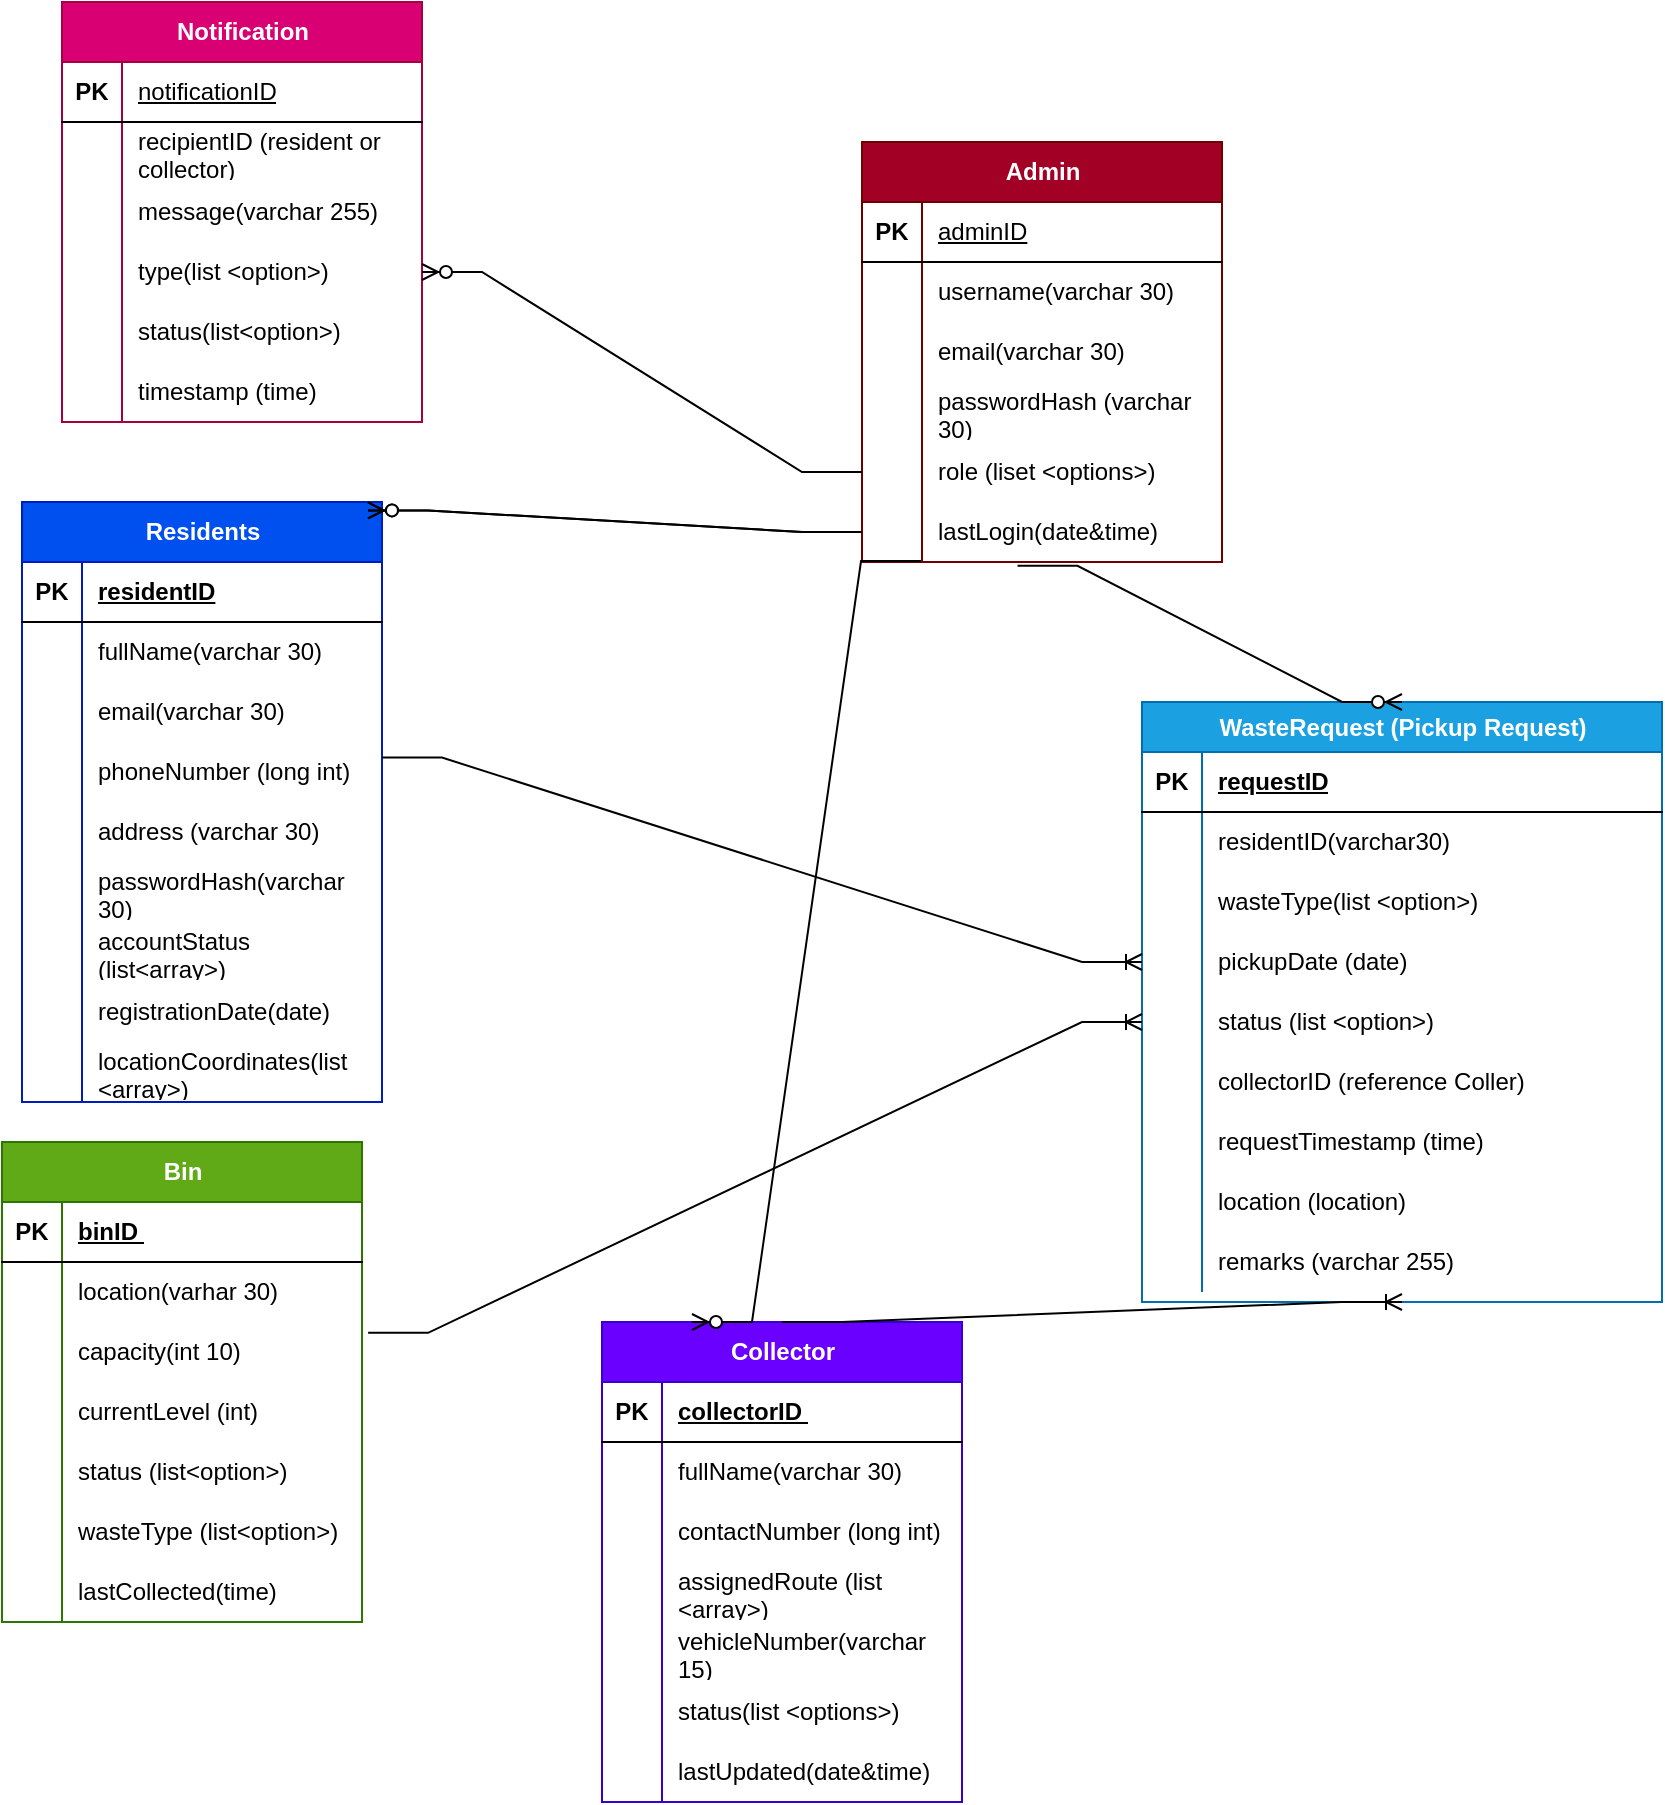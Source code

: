 <mxfile version="28.1.2">
  <diagram name="Page-1" id="fDmCEwW99ArMnGv6vWjI">
    <mxGraphModel dx="855" dy="1611" grid="1" gridSize="10" guides="1" tooltips="1" connect="1" arrows="1" fold="1" page="1" pageScale="1" pageWidth="850" pageHeight="1100" math="0" shadow="0">
      <root>
        <mxCell id="0" />
        <mxCell id="1" parent="0" />
        <mxCell id="wrzM0_dLJ5sP9d0bTXIK-6" value="Residents" style="shape=table;startSize=30;container=1;collapsible=1;childLayout=tableLayout;fixedRows=1;rowLines=0;fontStyle=1;align=center;resizeLast=1;html=1;fillColor=#0050ef;fontColor=#ffffff;strokeColor=#001DBC;" parent="1" vertex="1">
          <mxGeometry x="20" y="-50" width="180" height="300" as="geometry" />
        </mxCell>
        <mxCell id="wrzM0_dLJ5sP9d0bTXIK-7" value="" style="shape=tableRow;horizontal=0;startSize=0;swimlaneHead=0;swimlaneBody=0;fillColor=none;collapsible=0;dropTarget=0;points=[[0,0.5],[1,0.5]];portConstraint=eastwest;top=0;left=0;right=0;bottom=1;" parent="wrzM0_dLJ5sP9d0bTXIK-6" vertex="1">
          <mxGeometry y="30" width="180" height="30" as="geometry" />
        </mxCell>
        <mxCell id="wrzM0_dLJ5sP9d0bTXIK-8" value="PK" style="shape=partialRectangle;connectable=0;fillColor=none;top=0;left=0;bottom=0;right=0;fontStyle=1;overflow=hidden;whiteSpace=wrap;html=1;" parent="wrzM0_dLJ5sP9d0bTXIK-7" vertex="1">
          <mxGeometry width="30" height="30" as="geometry">
            <mxRectangle width="30" height="30" as="alternateBounds" />
          </mxGeometry>
        </mxCell>
        <mxCell id="wrzM0_dLJ5sP9d0bTXIK-9" value="residentID" style="shape=partialRectangle;connectable=0;fillColor=none;top=0;left=0;bottom=0;right=0;align=left;spacingLeft=6;fontStyle=5;overflow=hidden;whiteSpace=wrap;html=1;" parent="wrzM0_dLJ5sP9d0bTXIK-7" vertex="1">
          <mxGeometry x="30" width="150" height="30" as="geometry">
            <mxRectangle width="150" height="30" as="alternateBounds" />
          </mxGeometry>
        </mxCell>
        <mxCell id="wrzM0_dLJ5sP9d0bTXIK-10" value="" style="shape=tableRow;horizontal=0;startSize=0;swimlaneHead=0;swimlaneBody=0;fillColor=none;collapsible=0;dropTarget=0;points=[[0,0.5],[1,0.5]];portConstraint=eastwest;top=0;left=0;right=0;bottom=0;" parent="wrzM0_dLJ5sP9d0bTXIK-6" vertex="1">
          <mxGeometry y="60" width="180" height="30" as="geometry" />
        </mxCell>
        <mxCell id="wrzM0_dLJ5sP9d0bTXIK-11" value="" style="shape=partialRectangle;connectable=0;fillColor=none;top=0;left=0;bottom=0;right=0;editable=1;overflow=hidden;whiteSpace=wrap;html=1;" parent="wrzM0_dLJ5sP9d0bTXIK-10" vertex="1">
          <mxGeometry width="30" height="30" as="geometry">
            <mxRectangle width="30" height="30" as="alternateBounds" />
          </mxGeometry>
        </mxCell>
        <mxCell id="wrzM0_dLJ5sP9d0bTXIK-12" value="fullName(varchar 30)" style="shape=partialRectangle;connectable=0;fillColor=none;top=0;left=0;bottom=0;right=0;align=left;spacingLeft=6;overflow=hidden;whiteSpace=wrap;html=1;" parent="wrzM0_dLJ5sP9d0bTXIK-10" vertex="1">
          <mxGeometry x="30" width="150" height="30" as="geometry">
            <mxRectangle width="150" height="30" as="alternateBounds" />
          </mxGeometry>
        </mxCell>
        <mxCell id="wrzM0_dLJ5sP9d0bTXIK-13" value="" style="shape=tableRow;horizontal=0;startSize=0;swimlaneHead=0;swimlaneBody=0;fillColor=none;collapsible=0;dropTarget=0;points=[[0,0.5],[1,0.5]];portConstraint=eastwest;top=0;left=0;right=0;bottom=0;" parent="wrzM0_dLJ5sP9d0bTXIK-6" vertex="1">
          <mxGeometry y="90" width="180" height="30" as="geometry" />
        </mxCell>
        <mxCell id="wrzM0_dLJ5sP9d0bTXIK-14" value="" style="shape=partialRectangle;connectable=0;fillColor=none;top=0;left=0;bottom=0;right=0;editable=1;overflow=hidden;whiteSpace=wrap;html=1;" parent="wrzM0_dLJ5sP9d0bTXIK-13" vertex="1">
          <mxGeometry width="30" height="30" as="geometry">
            <mxRectangle width="30" height="30" as="alternateBounds" />
          </mxGeometry>
        </mxCell>
        <mxCell id="wrzM0_dLJ5sP9d0bTXIK-15" value="email(varchar 30)" style="shape=partialRectangle;connectable=0;fillColor=none;top=0;left=0;bottom=0;right=0;align=left;spacingLeft=6;overflow=hidden;whiteSpace=wrap;html=1;" parent="wrzM0_dLJ5sP9d0bTXIK-13" vertex="1">
          <mxGeometry x="30" width="150" height="30" as="geometry">
            <mxRectangle width="150" height="30" as="alternateBounds" />
          </mxGeometry>
        </mxCell>
        <mxCell id="wrzM0_dLJ5sP9d0bTXIK-16" value="" style="shape=tableRow;horizontal=0;startSize=0;swimlaneHead=0;swimlaneBody=0;fillColor=none;collapsible=0;dropTarget=0;points=[[0,0.5],[1,0.5]];portConstraint=eastwest;top=0;left=0;right=0;bottom=0;" parent="wrzM0_dLJ5sP9d0bTXIK-6" vertex="1">
          <mxGeometry y="120" width="180" height="30" as="geometry" />
        </mxCell>
        <mxCell id="wrzM0_dLJ5sP9d0bTXIK-17" value="" style="shape=partialRectangle;connectable=0;fillColor=none;top=0;left=0;bottom=0;right=0;editable=1;overflow=hidden;whiteSpace=wrap;html=1;" parent="wrzM0_dLJ5sP9d0bTXIK-16" vertex="1">
          <mxGeometry width="30" height="30" as="geometry">
            <mxRectangle width="30" height="30" as="alternateBounds" />
          </mxGeometry>
        </mxCell>
        <mxCell id="wrzM0_dLJ5sP9d0bTXIK-18" value="phoneNumber (long int)" style="shape=partialRectangle;connectable=0;fillColor=none;top=0;left=0;bottom=0;right=0;align=left;spacingLeft=6;overflow=hidden;whiteSpace=wrap;html=1;" parent="wrzM0_dLJ5sP9d0bTXIK-16" vertex="1">
          <mxGeometry x="30" width="150" height="30" as="geometry">
            <mxRectangle width="150" height="30" as="alternateBounds" />
          </mxGeometry>
        </mxCell>
        <mxCell id="wrzM0_dLJ5sP9d0bTXIK-20" value="" style="shape=tableRow;horizontal=0;startSize=0;swimlaneHead=0;swimlaneBody=0;fillColor=none;collapsible=0;dropTarget=0;points=[[0,0.5],[1,0.5]];portConstraint=eastwest;top=0;left=0;right=0;bottom=0;" parent="wrzM0_dLJ5sP9d0bTXIK-6" vertex="1">
          <mxGeometry y="150" width="180" height="30" as="geometry" />
        </mxCell>
        <mxCell id="wrzM0_dLJ5sP9d0bTXIK-21" value="" style="shape=partialRectangle;connectable=0;fillColor=none;top=0;left=0;bottom=0;right=0;editable=1;overflow=hidden;whiteSpace=wrap;html=1;" parent="wrzM0_dLJ5sP9d0bTXIK-20" vertex="1">
          <mxGeometry width="30" height="30" as="geometry">
            <mxRectangle width="30" height="30" as="alternateBounds" />
          </mxGeometry>
        </mxCell>
        <mxCell id="wrzM0_dLJ5sP9d0bTXIK-22" value="address (varchar 30)" style="shape=partialRectangle;connectable=0;fillColor=none;top=0;left=0;bottom=0;right=0;align=left;spacingLeft=6;overflow=hidden;whiteSpace=wrap;html=1;" parent="wrzM0_dLJ5sP9d0bTXIK-20" vertex="1">
          <mxGeometry x="30" width="150" height="30" as="geometry">
            <mxRectangle width="150" height="30" as="alternateBounds" />
          </mxGeometry>
        </mxCell>
        <mxCell id="wrzM0_dLJ5sP9d0bTXIK-23" value="" style="shape=tableRow;horizontal=0;startSize=0;swimlaneHead=0;swimlaneBody=0;fillColor=none;collapsible=0;dropTarget=0;points=[[0,0.5],[1,0.5]];portConstraint=eastwest;top=0;left=0;right=0;bottom=0;" parent="wrzM0_dLJ5sP9d0bTXIK-6" vertex="1">
          <mxGeometry y="180" width="180" height="30" as="geometry" />
        </mxCell>
        <mxCell id="wrzM0_dLJ5sP9d0bTXIK-24" value="" style="shape=partialRectangle;connectable=0;fillColor=none;top=0;left=0;bottom=0;right=0;editable=1;overflow=hidden;whiteSpace=wrap;html=1;" parent="wrzM0_dLJ5sP9d0bTXIK-23" vertex="1">
          <mxGeometry width="30" height="30" as="geometry">
            <mxRectangle width="30" height="30" as="alternateBounds" />
          </mxGeometry>
        </mxCell>
        <mxCell id="wrzM0_dLJ5sP9d0bTXIK-25" value="passwordHash(varchar 30)" style="shape=partialRectangle;connectable=0;fillColor=none;top=0;left=0;bottom=0;right=0;align=left;spacingLeft=6;overflow=hidden;whiteSpace=wrap;html=1;" parent="wrzM0_dLJ5sP9d0bTXIK-23" vertex="1">
          <mxGeometry x="30" width="150" height="30" as="geometry">
            <mxRectangle width="150" height="30" as="alternateBounds" />
          </mxGeometry>
        </mxCell>
        <mxCell id="wrzM0_dLJ5sP9d0bTXIK-26" value="" style="shape=tableRow;horizontal=0;startSize=0;swimlaneHead=0;swimlaneBody=0;fillColor=none;collapsible=0;dropTarget=0;points=[[0,0.5],[1,0.5]];portConstraint=eastwest;top=0;left=0;right=0;bottom=0;" parent="wrzM0_dLJ5sP9d0bTXIK-6" vertex="1">
          <mxGeometry y="210" width="180" height="30" as="geometry" />
        </mxCell>
        <mxCell id="wrzM0_dLJ5sP9d0bTXIK-27" value="" style="shape=partialRectangle;connectable=0;fillColor=none;top=0;left=0;bottom=0;right=0;editable=1;overflow=hidden;whiteSpace=wrap;html=1;" parent="wrzM0_dLJ5sP9d0bTXIK-26" vertex="1">
          <mxGeometry width="30" height="30" as="geometry">
            <mxRectangle width="30" height="30" as="alternateBounds" />
          </mxGeometry>
        </mxCell>
        <mxCell id="wrzM0_dLJ5sP9d0bTXIK-28" value="accountStatus (list&amp;lt;array&amp;gt;)" style="shape=partialRectangle;connectable=0;fillColor=none;top=0;left=0;bottom=0;right=0;align=left;spacingLeft=6;overflow=hidden;whiteSpace=wrap;html=1;" parent="wrzM0_dLJ5sP9d0bTXIK-26" vertex="1">
          <mxGeometry x="30" width="150" height="30" as="geometry">
            <mxRectangle width="150" height="30" as="alternateBounds" />
          </mxGeometry>
        </mxCell>
        <mxCell id="wrzM0_dLJ5sP9d0bTXIK-29" value="" style="shape=tableRow;horizontal=0;startSize=0;swimlaneHead=0;swimlaneBody=0;fillColor=none;collapsible=0;dropTarget=0;points=[[0,0.5],[1,0.5]];portConstraint=eastwest;top=0;left=0;right=0;bottom=0;" parent="wrzM0_dLJ5sP9d0bTXIK-6" vertex="1">
          <mxGeometry y="240" width="180" height="30" as="geometry" />
        </mxCell>
        <mxCell id="wrzM0_dLJ5sP9d0bTXIK-30" value="" style="shape=partialRectangle;connectable=0;fillColor=none;top=0;left=0;bottom=0;right=0;editable=1;overflow=hidden;whiteSpace=wrap;html=1;" parent="wrzM0_dLJ5sP9d0bTXIK-29" vertex="1">
          <mxGeometry width="30" height="30" as="geometry">
            <mxRectangle width="30" height="30" as="alternateBounds" />
          </mxGeometry>
        </mxCell>
        <mxCell id="wrzM0_dLJ5sP9d0bTXIK-31" value="registrationDate(date)" style="shape=partialRectangle;connectable=0;fillColor=none;top=0;left=0;bottom=0;right=0;align=left;spacingLeft=6;overflow=hidden;whiteSpace=wrap;html=1;" parent="wrzM0_dLJ5sP9d0bTXIK-29" vertex="1">
          <mxGeometry x="30" width="150" height="30" as="geometry">
            <mxRectangle width="150" height="30" as="alternateBounds" />
          </mxGeometry>
        </mxCell>
        <mxCell id="wrzM0_dLJ5sP9d0bTXIK-63" value="" style="shape=tableRow;horizontal=0;startSize=0;swimlaneHead=0;swimlaneBody=0;fillColor=none;collapsible=0;dropTarget=0;points=[[0,0.5],[1,0.5]];portConstraint=eastwest;top=0;left=0;right=0;bottom=0;" parent="wrzM0_dLJ5sP9d0bTXIK-6" vertex="1">
          <mxGeometry y="270" width="180" height="30" as="geometry" />
        </mxCell>
        <mxCell id="wrzM0_dLJ5sP9d0bTXIK-64" value="" style="shape=partialRectangle;connectable=0;fillColor=none;top=0;left=0;bottom=0;right=0;editable=1;overflow=hidden;whiteSpace=wrap;html=1;" parent="wrzM0_dLJ5sP9d0bTXIK-63" vertex="1">
          <mxGeometry width="30" height="30" as="geometry">
            <mxRectangle width="30" height="30" as="alternateBounds" />
          </mxGeometry>
        </mxCell>
        <mxCell id="wrzM0_dLJ5sP9d0bTXIK-65" value="locationCoordinates(list &amp;lt;array&amp;gt;)" style="shape=partialRectangle;connectable=0;fillColor=none;top=0;left=0;bottom=0;right=0;align=left;spacingLeft=6;overflow=hidden;whiteSpace=wrap;html=1;" parent="wrzM0_dLJ5sP9d0bTXIK-63" vertex="1">
          <mxGeometry x="30" width="150" height="30" as="geometry">
            <mxRectangle width="150" height="30" as="alternateBounds" />
          </mxGeometry>
        </mxCell>
        <mxCell id="wrzM0_dLJ5sP9d0bTXIK-66" value="Collector" style="shape=table;startSize=30;container=1;collapsible=1;childLayout=tableLayout;fixedRows=1;rowLines=0;fontStyle=1;align=center;resizeLast=1;html=1;fillColor=#6a00ff;strokeColor=#3700CC;fontColor=#ffffff;" parent="1" vertex="1">
          <mxGeometry x="310" y="360" width="180" height="240" as="geometry" />
        </mxCell>
        <mxCell id="wrzM0_dLJ5sP9d0bTXIK-67" value="" style="shape=tableRow;horizontal=0;startSize=0;swimlaneHead=0;swimlaneBody=0;fillColor=none;collapsible=0;dropTarget=0;points=[[0,0.5],[1,0.5]];portConstraint=eastwest;top=0;left=0;right=0;bottom=1;" parent="wrzM0_dLJ5sP9d0bTXIK-66" vertex="1">
          <mxGeometry y="30" width="180" height="30" as="geometry" />
        </mxCell>
        <mxCell id="wrzM0_dLJ5sP9d0bTXIK-68" value="PK" style="shape=partialRectangle;connectable=0;fillColor=none;top=0;left=0;bottom=0;right=0;fontStyle=1;overflow=hidden;whiteSpace=wrap;html=1;" parent="wrzM0_dLJ5sP9d0bTXIK-67" vertex="1">
          <mxGeometry width="30" height="30" as="geometry">
            <mxRectangle width="30" height="30" as="alternateBounds" />
          </mxGeometry>
        </mxCell>
        <mxCell id="wrzM0_dLJ5sP9d0bTXIK-69" value="collectorID&amp;nbsp;" style="shape=partialRectangle;connectable=0;fillColor=none;top=0;left=0;bottom=0;right=0;align=left;spacingLeft=6;fontStyle=5;overflow=hidden;whiteSpace=wrap;html=1;" parent="wrzM0_dLJ5sP9d0bTXIK-67" vertex="1">
          <mxGeometry x="30" width="150" height="30" as="geometry">
            <mxRectangle width="150" height="30" as="alternateBounds" />
          </mxGeometry>
        </mxCell>
        <mxCell id="wrzM0_dLJ5sP9d0bTXIK-70" value="" style="shape=tableRow;horizontal=0;startSize=0;swimlaneHead=0;swimlaneBody=0;fillColor=none;collapsible=0;dropTarget=0;points=[[0,0.5],[1,0.5]];portConstraint=eastwest;top=0;left=0;right=0;bottom=0;" parent="wrzM0_dLJ5sP9d0bTXIK-66" vertex="1">
          <mxGeometry y="60" width="180" height="30" as="geometry" />
        </mxCell>
        <mxCell id="wrzM0_dLJ5sP9d0bTXIK-71" value="" style="shape=partialRectangle;connectable=0;fillColor=none;top=0;left=0;bottom=0;right=0;editable=1;overflow=hidden;whiteSpace=wrap;html=1;" parent="wrzM0_dLJ5sP9d0bTXIK-70" vertex="1">
          <mxGeometry width="30" height="30" as="geometry">
            <mxRectangle width="30" height="30" as="alternateBounds" />
          </mxGeometry>
        </mxCell>
        <mxCell id="wrzM0_dLJ5sP9d0bTXIK-72" value="fullName(varchar 30)" style="shape=partialRectangle;connectable=0;fillColor=none;top=0;left=0;bottom=0;right=0;align=left;spacingLeft=6;overflow=hidden;whiteSpace=wrap;html=1;" parent="wrzM0_dLJ5sP9d0bTXIK-70" vertex="1">
          <mxGeometry x="30" width="150" height="30" as="geometry">
            <mxRectangle width="150" height="30" as="alternateBounds" />
          </mxGeometry>
        </mxCell>
        <mxCell id="wrzM0_dLJ5sP9d0bTXIK-73" value="" style="shape=tableRow;horizontal=0;startSize=0;swimlaneHead=0;swimlaneBody=0;fillColor=none;collapsible=0;dropTarget=0;points=[[0,0.5],[1,0.5]];portConstraint=eastwest;top=0;left=0;right=0;bottom=0;" parent="wrzM0_dLJ5sP9d0bTXIK-66" vertex="1">
          <mxGeometry y="90" width="180" height="30" as="geometry" />
        </mxCell>
        <mxCell id="wrzM0_dLJ5sP9d0bTXIK-74" value="" style="shape=partialRectangle;connectable=0;fillColor=none;top=0;left=0;bottom=0;right=0;editable=1;overflow=hidden;whiteSpace=wrap;html=1;" parent="wrzM0_dLJ5sP9d0bTXIK-73" vertex="1">
          <mxGeometry width="30" height="30" as="geometry">
            <mxRectangle width="30" height="30" as="alternateBounds" />
          </mxGeometry>
        </mxCell>
        <mxCell id="wrzM0_dLJ5sP9d0bTXIK-75" value="contactNumber (long int)" style="shape=partialRectangle;connectable=0;fillColor=none;top=0;left=0;bottom=0;right=0;align=left;spacingLeft=6;overflow=hidden;whiteSpace=wrap;html=1;" parent="wrzM0_dLJ5sP9d0bTXIK-73" vertex="1">
          <mxGeometry x="30" width="150" height="30" as="geometry">
            <mxRectangle width="150" height="30" as="alternateBounds" />
          </mxGeometry>
        </mxCell>
        <mxCell id="wrzM0_dLJ5sP9d0bTXIK-76" value="" style="shape=tableRow;horizontal=0;startSize=0;swimlaneHead=0;swimlaneBody=0;fillColor=none;collapsible=0;dropTarget=0;points=[[0,0.5],[1,0.5]];portConstraint=eastwest;top=0;left=0;right=0;bottom=0;" parent="wrzM0_dLJ5sP9d0bTXIK-66" vertex="1">
          <mxGeometry y="120" width="180" height="30" as="geometry" />
        </mxCell>
        <mxCell id="wrzM0_dLJ5sP9d0bTXIK-77" value="" style="shape=partialRectangle;connectable=0;fillColor=none;top=0;left=0;bottom=0;right=0;editable=1;overflow=hidden;whiteSpace=wrap;html=1;" parent="wrzM0_dLJ5sP9d0bTXIK-76" vertex="1">
          <mxGeometry width="30" height="30" as="geometry">
            <mxRectangle width="30" height="30" as="alternateBounds" />
          </mxGeometry>
        </mxCell>
        <mxCell id="wrzM0_dLJ5sP9d0bTXIK-78" value="assignedRoute (list &amp;lt;array&amp;gt;)" style="shape=partialRectangle;connectable=0;fillColor=none;top=0;left=0;bottom=0;right=0;align=left;spacingLeft=6;overflow=hidden;whiteSpace=wrap;html=1;" parent="wrzM0_dLJ5sP9d0bTXIK-76" vertex="1">
          <mxGeometry x="30" width="150" height="30" as="geometry">
            <mxRectangle width="150" height="30" as="alternateBounds" />
          </mxGeometry>
        </mxCell>
        <mxCell id="wrzM0_dLJ5sP9d0bTXIK-81" value="" style="shape=tableRow;horizontal=0;startSize=0;swimlaneHead=0;swimlaneBody=0;fillColor=none;collapsible=0;dropTarget=0;points=[[0,0.5],[1,0.5]];portConstraint=eastwest;top=0;left=0;right=0;bottom=0;" parent="wrzM0_dLJ5sP9d0bTXIK-66" vertex="1">
          <mxGeometry y="150" width="180" height="30" as="geometry" />
        </mxCell>
        <mxCell id="wrzM0_dLJ5sP9d0bTXIK-82" value="" style="shape=partialRectangle;connectable=0;fillColor=none;top=0;left=0;bottom=0;right=0;editable=1;overflow=hidden;whiteSpace=wrap;html=1;" parent="wrzM0_dLJ5sP9d0bTXIK-81" vertex="1">
          <mxGeometry width="30" height="30" as="geometry">
            <mxRectangle width="30" height="30" as="alternateBounds" />
          </mxGeometry>
        </mxCell>
        <mxCell id="wrzM0_dLJ5sP9d0bTXIK-83" value="vehicleNumber(varchar 15)" style="shape=partialRectangle;connectable=0;fillColor=none;top=0;left=0;bottom=0;right=0;align=left;spacingLeft=6;overflow=hidden;whiteSpace=wrap;html=1;" parent="wrzM0_dLJ5sP9d0bTXIK-81" vertex="1">
          <mxGeometry x="30" width="150" height="30" as="geometry">
            <mxRectangle width="150" height="30" as="alternateBounds" />
          </mxGeometry>
        </mxCell>
        <mxCell id="wrzM0_dLJ5sP9d0bTXIK-84" value="" style="shape=tableRow;horizontal=0;startSize=0;swimlaneHead=0;swimlaneBody=0;fillColor=none;collapsible=0;dropTarget=0;points=[[0,0.5],[1,0.5]];portConstraint=eastwest;top=0;left=0;right=0;bottom=0;" parent="wrzM0_dLJ5sP9d0bTXIK-66" vertex="1">
          <mxGeometry y="180" width="180" height="30" as="geometry" />
        </mxCell>
        <mxCell id="wrzM0_dLJ5sP9d0bTXIK-85" value="" style="shape=partialRectangle;connectable=0;fillColor=none;top=0;left=0;bottom=0;right=0;editable=1;overflow=hidden;whiteSpace=wrap;html=1;" parent="wrzM0_dLJ5sP9d0bTXIK-84" vertex="1">
          <mxGeometry width="30" height="30" as="geometry">
            <mxRectangle width="30" height="30" as="alternateBounds" />
          </mxGeometry>
        </mxCell>
        <mxCell id="wrzM0_dLJ5sP9d0bTXIK-86" value="status(list &amp;lt;options&amp;gt;)" style="shape=partialRectangle;connectable=0;fillColor=none;top=0;left=0;bottom=0;right=0;align=left;spacingLeft=6;overflow=hidden;whiteSpace=wrap;html=1;" parent="wrzM0_dLJ5sP9d0bTXIK-84" vertex="1">
          <mxGeometry x="30" width="150" height="30" as="geometry">
            <mxRectangle width="150" height="30" as="alternateBounds" />
          </mxGeometry>
        </mxCell>
        <mxCell id="wrzM0_dLJ5sP9d0bTXIK-87" value="" style="shape=tableRow;horizontal=0;startSize=0;swimlaneHead=0;swimlaneBody=0;fillColor=none;collapsible=0;dropTarget=0;points=[[0,0.5],[1,0.5]];portConstraint=eastwest;top=0;left=0;right=0;bottom=0;" parent="wrzM0_dLJ5sP9d0bTXIK-66" vertex="1">
          <mxGeometry y="210" width="180" height="30" as="geometry" />
        </mxCell>
        <mxCell id="wrzM0_dLJ5sP9d0bTXIK-88" value="" style="shape=partialRectangle;connectable=0;fillColor=none;top=0;left=0;bottom=0;right=0;editable=1;overflow=hidden;whiteSpace=wrap;html=1;" parent="wrzM0_dLJ5sP9d0bTXIK-87" vertex="1">
          <mxGeometry width="30" height="30" as="geometry">
            <mxRectangle width="30" height="30" as="alternateBounds" />
          </mxGeometry>
        </mxCell>
        <mxCell id="wrzM0_dLJ5sP9d0bTXIK-89" value="lastUpdated(date&amp;amp;time)" style="shape=partialRectangle;connectable=0;fillColor=none;top=0;left=0;bottom=0;right=0;align=left;spacingLeft=6;overflow=hidden;whiteSpace=wrap;html=1;" parent="wrzM0_dLJ5sP9d0bTXIK-87" vertex="1">
          <mxGeometry x="30" width="150" height="30" as="geometry">
            <mxRectangle width="150" height="30" as="alternateBounds" />
          </mxGeometry>
        </mxCell>
        <mxCell id="wrzM0_dLJ5sP9d0bTXIK-93" value="Admin" style="shape=table;startSize=30;container=1;collapsible=1;childLayout=tableLayout;fixedRows=1;rowLines=0;fontStyle=1;align=center;resizeLast=1;html=1;fillColor=#a20025;fontColor=#ffffff;strokeColor=#6F0000;" parent="1" vertex="1">
          <mxGeometry x="440" y="-230" width="180" height="210" as="geometry" />
        </mxCell>
        <mxCell id="wrzM0_dLJ5sP9d0bTXIK-94" value="" style="shape=tableRow;horizontal=0;startSize=0;swimlaneHead=0;swimlaneBody=0;fillColor=none;collapsible=0;dropTarget=0;points=[[0,0.5],[1,0.5]];portConstraint=eastwest;top=0;left=0;right=0;bottom=1;" parent="wrzM0_dLJ5sP9d0bTXIK-93" vertex="1">
          <mxGeometry y="30" width="180" height="30" as="geometry" />
        </mxCell>
        <mxCell id="wrzM0_dLJ5sP9d0bTXIK-95" value="PK" style="shape=partialRectangle;connectable=0;fillColor=none;top=0;left=0;bottom=0;right=0;fontStyle=1;overflow=hidden;whiteSpace=wrap;html=1;" parent="wrzM0_dLJ5sP9d0bTXIK-94" vertex="1">
          <mxGeometry width="30" height="30" as="geometry">
            <mxRectangle width="30" height="30" as="alternateBounds" />
          </mxGeometry>
        </mxCell>
        <mxCell id="wrzM0_dLJ5sP9d0bTXIK-96" value="&lt;span style=&quot;font-weight: 400;&quot;&gt;adminID&lt;/span&gt;" style="shape=partialRectangle;connectable=0;fillColor=none;top=0;left=0;bottom=0;right=0;align=left;spacingLeft=6;fontStyle=5;overflow=hidden;whiteSpace=wrap;html=1;" parent="wrzM0_dLJ5sP9d0bTXIK-94" vertex="1">
          <mxGeometry x="30" width="150" height="30" as="geometry">
            <mxRectangle width="150" height="30" as="alternateBounds" />
          </mxGeometry>
        </mxCell>
        <mxCell id="wrzM0_dLJ5sP9d0bTXIK-97" value="" style="shape=tableRow;horizontal=0;startSize=0;swimlaneHead=0;swimlaneBody=0;fillColor=none;collapsible=0;dropTarget=0;points=[[0,0.5],[1,0.5]];portConstraint=eastwest;top=0;left=0;right=0;bottom=0;" parent="wrzM0_dLJ5sP9d0bTXIK-93" vertex="1">
          <mxGeometry y="60" width="180" height="30" as="geometry" />
        </mxCell>
        <mxCell id="wrzM0_dLJ5sP9d0bTXIK-98" value="" style="shape=partialRectangle;connectable=0;fillColor=none;top=0;left=0;bottom=0;right=0;editable=1;overflow=hidden;whiteSpace=wrap;html=1;" parent="wrzM0_dLJ5sP9d0bTXIK-97" vertex="1">
          <mxGeometry width="30" height="30" as="geometry">
            <mxRectangle width="30" height="30" as="alternateBounds" />
          </mxGeometry>
        </mxCell>
        <mxCell id="wrzM0_dLJ5sP9d0bTXIK-99" value="username(varchar 30)" style="shape=partialRectangle;connectable=0;fillColor=none;top=0;left=0;bottom=0;right=0;align=left;spacingLeft=6;overflow=hidden;whiteSpace=wrap;html=1;" parent="wrzM0_dLJ5sP9d0bTXIK-97" vertex="1">
          <mxGeometry x="30" width="150" height="30" as="geometry">
            <mxRectangle width="150" height="30" as="alternateBounds" />
          </mxGeometry>
        </mxCell>
        <mxCell id="wrzM0_dLJ5sP9d0bTXIK-100" value="" style="shape=tableRow;horizontal=0;startSize=0;swimlaneHead=0;swimlaneBody=0;fillColor=none;collapsible=0;dropTarget=0;points=[[0,0.5],[1,0.5]];portConstraint=eastwest;top=0;left=0;right=0;bottom=0;" parent="wrzM0_dLJ5sP9d0bTXIK-93" vertex="1">
          <mxGeometry y="90" width="180" height="30" as="geometry" />
        </mxCell>
        <mxCell id="wrzM0_dLJ5sP9d0bTXIK-101" value="" style="shape=partialRectangle;connectable=0;fillColor=none;top=0;left=0;bottom=0;right=0;editable=1;overflow=hidden;whiteSpace=wrap;html=1;" parent="wrzM0_dLJ5sP9d0bTXIK-100" vertex="1">
          <mxGeometry width="30" height="30" as="geometry">
            <mxRectangle width="30" height="30" as="alternateBounds" />
          </mxGeometry>
        </mxCell>
        <mxCell id="wrzM0_dLJ5sP9d0bTXIK-102" value="email(varchar 30)" style="shape=partialRectangle;connectable=0;fillColor=none;top=0;left=0;bottom=0;right=0;align=left;spacingLeft=6;overflow=hidden;whiteSpace=wrap;html=1;" parent="wrzM0_dLJ5sP9d0bTXIK-100" vertex="1">
          <mxGeometry x="30" width="150" height="30" as="geometry">
            <mxRectangle width="150" height="30" as="alternateBounds" />
          </mxGeometry>
        </mxCell>
        <mxCell id="wrzM0_dLJ5sP9d0bTXIK-103" value="" style="shape=tableRow;horizontal=0;startSize=0;swimlaneHead=0;swimlaneBody=0;fillColor=none;collapsible=0;dropTarget=0;points=[[0,0.5],[1,0.5]];portConstraint=eastwest;top=0;left=0;right=0;bottom=0;" parent="wrzM0_dLJ5sP9d0bTXIK-93" vertex="1">
          <mxGeometry y="120" width="180" height="30" as="geometry" />
        </mxCell>
        <mxCell id="wrzM0_dLJ5sP9d0bTXIK-104" value="" style="shape=partialRectangle;connectable=0;fillColor=none;top=0;left=0;bottom=0;right=0;editable=1;overflow=hidden;whiteSpace=wrap;html=1;" parent="wrzM0_dLJ5sP9d0bTXIK-103" vertex="1">
          <mxGeometry width="30" height="30" as="geometry">
            <mxRectangle width="30" height="30" as="alternateBounds" />
          </mxGeometry>
        </mxCell>
        <mxCell id="wrzM0_dLJ5sP9d0bTXIK-105" value="passwordHash (varchar 30)" style="shape=partialRectangle;connectable=0;fillColor=none;top=0;left=0;bottom=0;right=0;align=left;spacingLeft=6;overflow=hidden;whiteSpace=wrap;html=1;" parent="wrzM0_dLJ5sP9d0bTXIK-103" vertex="1">
          <mxGeometry x="30" width="150" height="30" as="geometry">
            <mxRectangle width="150" height="30" as="alternateBounds" />
          </mxGeometry>
        </mxCell>
        <mxCell id="wrzM0_dLJ5sP9d0bTXIK-107" value="" style="shape=tableRow;horizontal=0;startSize=0;swimlaneHead=0;swimlaneBody=0;fillColor=none;collapsible=0;dropTarget=0;points=[[0,0.5],[1,0.5]];portConstraint=eastwest;top=0;left=0;right=0;bottom=0;" parent="wrzM0_dLJ5sP9d0bTXIK-93" vertex="1">
          <mxGeometry y="150" width="180" height="30" as="geometry" />
        </mxCell>
        <mxCell id="wrzM0_dLJ5sP9d0bTXIK-108" value="" style="shape=partialRectangle;connectable=0;fillColor=none;top=0;left=0;bottom=0;right=0;editable=1;overflow=hidden;whiteSpace=wrap;html=1;" parent="wrzM0_dLJ5sP9d0bTXIK-107" vertex="1">
          <mxGeometry width="30" height="30" as="geometry">
            <mxRectangle width="30" height="30" as="alternateBounds" />
          </mxGeometry>
        </mxCell>
        <mxCell id="wrzM0_dLJ5sP9d0bTXIK-109" value="role (liset &amp;lt;options&amp;gt;)" style="shape=partialRectangle;connectable=0;fillColor=none;top=0;left=0;bottom=0;right=0;align=left;spacingLeft=6;overflow=hidden;whiteSpace=wrap;html=1;" parent="wrzM0_dLJ5sP9d0bTXIK-107" vertex="1">
          <mxGeometry x="30" width="150" height="30" as="geometry">
            <mxRectangle width="150" height="30" as="alternateBounds" />
          </mxGeometry>
        </mxCell>
        <mxCell id="wrzM0_dLJ5sP9d0bTXIK-110" value="" style="shape=tableRow;horizontal=0;startSize=0;swimlaneHead=0;swimlaneBody=0;fillColor=none;collapsible=0;dropTarget=0;points=[[0,0.5],[1,0.5]];portConstraint=eastwest;top=0;left=0;right=0;bottom=0;" parent="wrzM0_dLJ5sP9d0bTXIK-93" vertex="1">
          <mxGeometry y="180" width="180" height="30" as="geometry" />
        </mxCell>
        <mxCell id="wrzM0_dLJ5sP9d0bTXIK-111" value="" style="shape=partialRectangle;connectable=0;fillColor=none;top=0;left=0;bottom=0;right=0;editable=1;overflow=hidden;whiteSpace=wrap;html=1;" parent="wrzM0_dLJ5sP9d0bTXIK-110" vertex="1">
          <mxGeometry width="30" height="30" as="geometry">
            <mxRectangle width="30" height="30" as="alternateBounds" />
          </mxGeometry>
        </mxCell>
        <mxCell id="wrzM0_dLJ5sP9d0bTXIK-112" value="lastLogin(date&amp;amp;time)&amp;nbsp;" style="shape=partialRectangle;connectable=0;fillColor=none;top=0;left=0;bottom=0;right=0;align=left;spacingLeft=6;overflow=hidden;whiteSpace=wrap;html=1;" parent="wrzM0_dLJ5sP9d0bTXIK-110" vertex="1">
          <mxGeometry x="30" width="150" height="30" as="geometry">
            <mxRectangle width="150" height="30" as="alternateBounds" />
          </mxGeometry>
        </mxCell>
        <mxCell id="wrzM0_dLJ5sP9d0bTXIK-121" value="WasteRequest (Pickup Request)" style="shape=table;startSize=25;container=1;collapsible=1;childLayout=tableLayout;fixedRows=1;rowLines=0;fontStyle=1;align=center;resizeLast=1;html=1;fillColor=#1ba1e2;fontColor=#ffffff;strokeColor=#006EAF;" parent="1" vertex="1">
          <mxGeometry x="580" y="50" width="260" height="300" as="geometry" />
        </mxCell>
        <mxCell id="wrzM0_dLJ5sP9d0bTXIK-122" value="" style="shape=tableRow;horizontal=0;startSize=0;swimlaneHead=0;swimlaneBody=0;fillColor=none;collapsible=0;dropTarget=0;points=[[0,0.5],[1,0.5]];portConstraint=eastwest;top=0;left=0;right=0;bottom=1;" parent="wrzM0_dLJ5sP9d0bTXIK-121" vertex="1">
          <mxGeometry y="25" width="260" height="30" as="geometry" />
        </mxCell>
        <mxCell id="wrzM0_dLJ5sP9d0bTXIK-123" value="PK" style="shape=partialRectangle;connectable=0;fillColor=none;top=0;left=0;bottom=0;right=0;fontStyle=1;overflow=hidden;whiteSpace=wrap;html=1;" parent="wrzM0_dLJ5sP9d0bTXIK-122" vertex="1">
          <mxGeometry width="30" height="30" as="geometry">
            <mxRectangle width="30" height="30" as="alternateBounds" />
          </mxGeometry>
        </mxCell>
        <mxCell id="wrzM0_dLJ5sP9d0bTXIK-124" value="requestID" style="shape=partialRectangle;connectable=0;fillColor=none;top=0;left=0;bottom=0;right=0;align=left;spacingLeft=6;fontStyle=5;overflow=hidden;whiteSpace=wrap;html=1;" parent="wrzM0_dLJ5sP9d0bTXIK-122" vertex="1">
          <mxGeometry x="30" width="230" height="30" as="geometry">
            <mxRectangle width="230" height="30" as="alternateBounds" />
          </mxGeometry>
        </mxCell>
        <mxCell id="wrzM0_dLJ5sP9d0bTXIK-125" value="" style="shape=tableRow;horizontal=0;startSize=0;swimlaneHead=0;swimlaneBody=0;fillColor=none;collapsible=0;dropTarget=0;points=[[0,0.5],[1,0.5]];portConstraint=eastwest;top=0;left=0;right=0;bottom=0;" parent="wrzM0_dLJ5sP9d0bTXIK-121" vertex="1">
          <mxGeometry y="55" width="260" height="30" as="geometry" />
        </mxCell>
        <mxCell id="wrzM0_dLJ5sP9d0bTXIK-126" value="" style="shape=partialRectangle;connectable=0;fillColor=none;top=0;left=0;bottom=0;right=0;editable=1;overflow=hidden;whiteSpace=wrap;html=1;" parent="wrzM0_dLJ5sP9d0bTXIK-125" vertex="1">
          <mxGeometry width="30" height="30" as="geometry">
            <mxRectangle width="30" height="30" as="alternateBounds" />
          </mxGeometry>
        </mxCell>
        <mxCell id="wrzM0_dLJ5sP9d0bTXIK-127" value="residentID(varchar30)" style="shape=partialRectangle;connectable=0;fillColor=none;top=0;left=0;bottom=0;right=0;align=left;spacingLeft=6;overflow=hidden;whiteSpace=wrap;html=1;" parent="wrzM0_dLJ5sP9d0bTXIK-125" vertex="1">
          <mxGeometry x="30" width="230" height="30" as="geometry">
            <mxRectangle width="230" height="30" as="alternateBounds" />
          </mxGeometry>
        </mxCell>
        <mxCell id="wrzM0_dLJ5sP9d0bTXIK-128" value="" style="shape=tableRow;horizontal=0;startSize=0;swimlaneHead=0;swimlaneBody=0;fillColor=none;collapsible=0;dropTarget=0;points=[[0,0.5],[1,0.5]];portConstraint=eastwest;top=0;left=0;right=0;bottom=0;" parent="wrzM0_dLJ5sP9d0bTXIK-121" vertex="1">
          <mxGeometry y="85" width="260" height="30" as="geometry" />
        </mxCell>
        <mxCell id="wrzM0_dLJ5sP9d0bTXIK-129" value="" style="shape=partialRectangle;connectable=0;fillColor=none;top=0;left=0;bottom=0;right=0;editable=1;overflow=hidden;whiteSpace=wrap;html=1;" parent="wrzM0_dLJ5sP9d0bTXIK-128" vertex="1">
          <mxGeometry width="30" height="30" as="geometry">
            <mxRectangle width="30" height="30" as="alternateBounds" />
          </mxGeometry>
        </mxCell>
        <mxCell id="wrzM0_dLJ5sP9d0bTXIK-130" value="wasteType(list &amp;lt;option&amp;gt;)" style="shape=partialRectangle;connectable=0;fillColor=none;top=0;left=0;bottom=0;right=0;align=left;spacingLeft=6;overflow=hidden;whiteSpace=wrap;html=1;" parent="wrzM0_dLJ5sP9d0bTXIK-128" vertex="1">
          <mxGeometry x="30" width="230" height="30" as="geometry">
            <mxRectangle width="230" height="30" as="alternateBounds" />
          </mxGeometry>
        </mxCell>
        <mxCell id="wrzM0_dLJ5sP9d0bTXIK-131" value="" style="shape=tableRow;horizontal=0;startSize=0;swimlaneHead=0;swimlaneBody=0;fillColor=none;collapsible=0;dropTarget=0;points=[[0,0.5],[1,0.5]];portConstraint=eastwest;top=0;left=0;right=0;bottom=0;" parent="wrzM0_dLJ5sP9d0bTXIK-121" vertex="1">
          <mxGeometry y="115" width="260" height="30" as="geometry" />
        </mxCell>
        <mxCell id="wrzM0_dLJ5sP9d0bTXIK-132" value="" style="shape=partialRectangle;connectable=0;fillColor=none;top=0;left=0;bottom=0;right=0;editable=1;overflow=hidden;whiteSpace=wrap;html=1;" parent="wrzM0_dLJ5sP9d0bTXIK-131" vertex="1">
          <mxGeometry width="30" height="30" as="geometry">
            <mxRectangle width="30" height="30" as="alternateBounds" />
          </mxGeometry>
        </mxCell>
        <mxCell id="wrzM0_dLJ5sP9d0bTXIK-133" value="pickupDate (date)" style="shape=partialRectangle;connectable=0;fillColor=none;top=0;left=0;bottom=0;right=0;align=left;spacingLeft=6;overflow=hidden;whiteSpace=wrap;html=1;" parent="wrzM0_dLJ5sP9d0bTXIK-131" vertex="1">
          <mxGeometry x="30" width="230" height="30" as="geometry">
            <mxRectangle width="230" height="30" as="alternateBounds" />
          </mxGeometry>
        </mxCell>
        <mxCell id="wrzM0_dLJ5sP9d0bTXIK-136" value="" style="shape=tableRow;horizontal=0;startSize=0;swimlaneHead=0;swimlaneBody=0;fillColor=none;collapsible=0;dropTarget=0;points=[[0,0.5],[1,0.5]];portConstraint=eastwest;top=0;left=0;right=0;bottom=0;" parent="wrzM0_dLJ5sP9d0bTXIK-121" vertex="1">
          <mxGeometry y="145" width="260" height="30" as="geometry" />
        </mxCell>
        <mxCell id="wrzM0_dLJ5sP9d0bTXIK-137" value="" style="shape=partialRectangle;connectable=0;fillColor=none;top=0;left=0;bottom=0;right=0;editable=1;overflow=hidden;whiteSpace=wrap;html=1;" parent="wrzM0_dLJ5sP9d0bTXIK-136" vertex="1">
          <mxGeometry width="30" height="30" as="geometry">
            <mxRectangle width="30" height="30" as="alternateBounds" />
          </mxGeometry>
        </mxCell>
        <mxCell id="wrzM0_dLJ5sP9d0bTXIK-138" value="status (list &amp;lt;option&amp;gt;)" style="shape=partialRectangle;connectable=0;fillColor=none;top=0;left=0;bottom=0;right=0;align=left;spacingLeft=6;overflow=hidden;whiteSpace=wrap;html=1;" parent="wrzM0_dLJ5sP9d0bTXIK-136" vertex="1">
          <mxGeometry x="30" width="230" height="30" as="geometry">
            <mxRectangle width="230" height="30" as="alternateBounds" />
          </mxGeometry>
        </mxCell>
        <mxCell id="wrzM0_dLJ5sP9d0bTXIK-139" value="" style="shape=tableRow;horizontal=0;startSize=0;swimlaneHead=0;swimlaneBody=0;fillColor=none;collapsible=0;dropTarget=0;points=[[0,0.5],[1,0.5]];portConstraint=eastwest;top=0;left=0;right=0;bottom=0;" parent="wrzM0_dLJ5sP9d0bTXIK-121" vertex="1">
          <mxGeometry y="175" width="260" height="30" as="geometry" />
        </mxCell>
        <mxCell id="wrzM0_dLJ5sP9d0bTXIK-140" value="" style="shape=partialRectangle;connectable=0;fillColor=none;top=0;left=0;bottom=0;right=0;editable=1;overflow=hidden;whiteSpace=wrap;html=1;" parent="wrzM0_dLJ5sP9d0bTXIK-139" vertex="1">
          <mxGeometry width="30" height="30" as="geometry">
            <mxRectangle width="30" height="30" as="alternateBounds" />
          </mxGeometry>
        </mxCell>
        <mxCell id="wrzM0_dLJ5sP9d0bTXIK-141" value="collectorID (reference Coller)" style="shape=partialRectangle;connectable=0;fillColor=none;top=0;left=0;bottom=0;right=0;align=left;spacingLeft=6;overflow=hidden;whiteSpace=wrap;html=1;" parent="wrzM0_dLJ5sP9d0bTXIK-139" vertex="1">
          <mxGeometry x="30" width="230" height="30" as="geometry">
            <mxRectangle width="230" height="30" as="alternateBounds" />
          </mxGeometry>
        </mxCell>
        <mxCell id="wrzM0_dLJ5sP9d0bTXIK-142" value="" style="shape=tableRow;horizontal=0;startSize=0;swimlaneHead=0;swimlaneBody=0;fillColor=none;collapsible=0;dropTarget=0;points=[[0,0.5],[1,0.5]];portConstraint=eastwest;top=0;left=0;right=0;bottom=0;" parent="wrzM0_dLJ5sP9d0bTXIK-121" vertex="1">
          <mxGeometry y="205" width="260" height="30" as="geometry" />
        </mxCell>
        <mxCell id="wrzM0_dLJ5sP9d0bTXIK-143" value="" style="shape=partialRectangle;connectable=0;fillColor=none;top=0;left=0;bottom=0;right=0;editable=1;overflow=hidden;whiteSpace=wrap;html=1;" parent="wrzM0_dLJ5sP9d0bTXIK-142" vertex="1">
          <mxGeometry width="30" height="30" as="geometry">
            <mxRectangle width="30" height="30" as="alternateBounds" />
          </mxGeometry>
        </mxCell>
        <mxCell id="wrzM0_dLJ5sP9d0bTXIK-144" value="requestTimestamp (time)" style="shape=partialRectangle;connectable=0;fillColor=none;top=0;left=0;bottom=0;right=0;align=left;spacingLeft=6;overflow=hidden;whiteSpace=wrap;html=1;" parent="wrzM0_dLJ5sP9d0bTXIK-142" vertex="1">
          <mxGeometry x="30" width="230" height="30" as="geometry">
            <mxRectangle width="230" height="30" as="alternateBounds" />
          </mxGeometry>
        </mxCell>
        <mxCell id="wrzM0_dLJ5sP9d0bTXIK-145" value="" style="shape=tableRow;horizontal=0;startSize=0;swimlaneHead=0;swimlaneBody=0;fillColor=none;collapsible=0;dropTarget=0;points=[[0,0.5],[1,0.5]];portConstraint=eastwest;top=0;left=0;right=0;bottom=0;" parent="wrzM0_dLJ5sP9d0bTXIK-121" vertex="1">
          <mxGeometry y="235" width="260" height="30" as="geometry" />
        </mxCell>
        <mxCell id="wrzM0_dLJ5sP9d0bTXIK-146" value="" style="shape=partialRectangle;connectable=0;fillColor=none;top=0;left=0;bottom=0;right=0;editable=1;overflow=hidden;whiteSpace=wrap;html=1;" parent="wrzM0_dLJ5sP9d0bTXIK-145" vertex="1">
          <mxGeometry width="30" height="30" as="geometry">
            <mxRectangle width="30" height="30" as="alternateBounds" />
          </mxGeometry>
        </mxCell>
        <mxCell id="wrzM0_dLJ5sP9d0bTXIK-147" value="location (location)" style="shape=partialRectangle;connectable=0;fillColor=none;top=0;left=0;bottom=0;right=0;align=left;spacingLeft=6;overflow=hidden;whiteSpace=wrap;html=1;" parent="wrzM0_dLJ5sP9d0bTXIK-145" vertex="1">
          <mxGeometry x="30" width="230" height="30" as="geometry">
            <mxRectangle width="230" height="30" as="alternateBounds" />
          </mxGeometry>
        </mxCell>
        <mxCell id="wrzM0_dLJ5sP9d0bTXIK-148" value="" style="shape=tableRow;horizontal=0;startSize=0;swimlaneHead=0;swimlaneBody=0;fillColor=none;collapsible=0;dropTarget=0;points=[[0,0.5],[1,0.5]];portConstraint=eastwest;top=0;left=0;right=0;bottom=0;" parent="wrzM0_dLJ5sP9d0bTXIK-121" vertex="1">
          <mxGeometry y="265" width="260" height="30" as="geometry" />
        </mxCell>
        <mxCell id="wrzM0_dLJ5sP9d0bTXIK-149" value="" style="shape=partialRectangle;connectable=0;fillColor=none;top=0;left=0;bottom=0;right=0;editable=1;overflow=hidden;whiteSpace=wrap;html=1;" parent="wrzM0_dLJ5sP9d0bTXIK-148" vertex="1">
          <mxGeometry width="30" height="30" as="geometry">
            <mxRectangle width="30" height="30" as="alternateBounds" />
          </mxGeometry>
        </mxCell>
        <mxCell id="wrzM0_dLJ5sP9d0bTXIK-150" value="remarks (varchar 255)" style="shape=partialRectangle;connectable=0;fillColor=none;top=0;left=0;bottom=0;right=0;align=left;spacingLeft=6;overflow=hidden;whiteSpace=wrap;html=1;" parent="wrzM0_dLJ5sP9d0bTXIK-148" vertex="1">
          <mxGeometry x="30" width="230" height="30" as="geometry">
            <mxRectangle width="230" height="30" as="alternateBounds" />
          </mxGeometry>
        </mxCell>
        <mxCell id="wrzM0_dLJ5sP9d0bTXIK-155" value="Bin" style="shape=table;startSize=30;container=1;collapsible=1;childLayout=tableLayout;fixedRows=1;rowLines=0;fontStyle=1;align=center;resizeLast=1;html=1;fillColor=#60a917;fontColor=#ffffff;strokeColor=#2D7600;" parent="1" vertex="1">
          <mxGeometry x="10" y="270" width="180" height="240" as="geometry" />
        </mxCell>
        <mxCell id="wrzM0_dLJ5sP9d0bTXIK-156" value="" style="shape=tableRow;horizontal=0;startSize=0;swimlaneHead=0;swimlaneBody=0;fillColor=none;collapsible=0;dropTarget=0;points=[[0,0.5],[1,0.5]];portConstraint=eastwest;top=0;left=0;right=0;bottom=1;" parent="wrzM0_dLJ5sP9d0bTXIK-155" vertex="1">
          <mxGeometry y="30" width="180" height="30" as="geometry" />
        </mxCell>
        <mxCell id="wrzM0_dLJ5sP9d0bTXIK-157" value="PK" style="shape=partialRectangle;connectable=0;fillColor=none;top=0;left=0;bottom=0;right=0;fontStyle=1;overflow=hidden;whiteSpace=wrap;html=1;" parent="wrzM0_dLJ5sP9d0bTXIK-156" vertex="1">
          <mxGeometry width="30" height="30" as="geometry">
            <mxRectangle width="30" height="30" as="alternateBounds" />
          </mxGeometry>
        </mxCell>
        <mxCell id="wrzM0_dLJ5sP9d0bTXIK-158" value="binID&amp;nbsp;" style="shape=partialRectangle;connectable=0;fillColor=none;top=0;left=0;bottom=0;right=0;align=left;spacingLeft=6;fontStyle=5;overflow=hidden;whiteSpace=wrap;html=1;" parent="wrzM0_dLJ5sP9d0bTXIK-156" vertex="1">
          <mxGeometry x="30" width="150" height="30" as="geometry">
            <mxRectangle width="150" height="30" as="alternateBounds" />
          </mxGeometry>
        </mxCell>
        <mxCell id="wrzM0_dLJ5sP9d0bTXIK-159" value="" style="shape=tableRow;horizontal=0;startSize=0;swimlaneHead=0;swimlaneBody=0;fillColor=none;collapsible=0;dropTarget=0;points=[[0,0.5],[1,0.5]];portConstraint=eastwest;top=0;left=0;right=0;bottom=0;" parent="wrzM0_dLJ5sP9d0bTXIK-155" vertex="1">
          <mxGeometry y="60" width="180" height="30" as="geometry" />
        </mxCell>
        <mxCell id="wrzM0_dLJ5sP9d0bTXIK-160" value="" style="shape=partialRectangle;connectable=0;fillColor=none;top=0;left=0;bottom=0;right=0;editable=1;overflow=hidden;whiteSpace=wrap;html=1;" parent="wrzM0_dLJ5sP9d0bTXIK-159" vertex="1">
          <mxGeometry width="30" height="30" as="geometry">
            <mxRectangle width="30" height="30" as="alternateBounds" />
          </mxGeometry>
        </mxCell>
        <mxCell id="wrzM0_dLJ5sP9d0bTXIK-161" value="location(varhar 30)" style="shape=partialRectangle;connectable=0;fillColor=none;top=0;left=0;bottom=0;right=0;align=left;spacingLeft=6;overflow=hidden;whiteSpace=wrap;html=1;" parent="wrzM0_dLJ5sP9d0bTXIK-159" vertex="1">
          <mxGeometry x="30" width="150" height="30" as="geometry">
            <mxRectangle width="150" height="30" as="alternateBounds" />
          </mxGeometry>
        </mxCell>
        <mxCell id="wrzM0_dLJ5sP9d0bTXIK-162" value="" style="shape=tableRow;horizontal=0;startSize=0;swimlaneHead=0;swimlaneBody=0;fillColor=none;collapsible=0;dropTarget=0;points=[[0,0.5],[1,0.5]];portConstraint=eastwest;top=0;left=0;right=0;bottom=0;" parent="wrzM0_dLJ5sP9d0bTXIK-155" vertex="1">
          <mxGeometry y="90" width="180" height="30" as="geometry" />
        </mxCell>
        <mxCell id="wrzM0_dLJ5sP9d0bTXIK-163" value="" style="shape=partialRectangle;connectable=0;fillColor=none;top=0;left=0;bottom=0;right=0;editable=1;overflow=hidden;whiteSpace=wrap;html=1;" parent="wrzM0_dLJ5sP9d0bTXIK-162" vertex="1">
          <mxGeometry width="30" height="30" as="geometry">
            <mxRectangle width="30" height="30" as="alternateBounds" />
          </mxGeometry>
        </mxCell>
        <mxCell id="wrzM0_dLJ5sP9d0bTXIK-164" value="capacity(int 10)" style="shape=partialRectangle;connectable=0;fillColor=none;top=0;left=0;bottom=0;right=0;align=left;spacingLeft=6;overflow=hidden;whiteSpace=wrap;html=1;" parent="wrzM0_dLJ5sP9d0bTXIK-162" vertex="1">
          <mxGeometry x="30" width="150" height="30" as="geometry">
            <mxRectangle width="150" height="30" as="alternateBounds" />
          </mxGeometry>
        </mxCell>
        <mxCell id="wrzM0_dLJ5sP9d0bTXIK-165" value="" style="shape=tableRow;horizontal=0;startSize=0;swimlaneHead=0;swimlaneBody=0;fillColor=none;collapsible=0;dropTarget=0;points=[[0,0.5],[1,0.5]];portConstraint=eastwest;top=0;left=0;right=0;bottom=0;" parent="wrzM0_dLJ5sP9d0bTXIK-155" vertex="1">
          <mxGeometry y="120" width="180" height="30" as="geometry" />
        </mxCell>
        <mxCell id="wrzM0_dLJ5sP9d0bTXIK-166" value="" style="shape=partialRectangle;connectable=0;fillColor=none;top=0;left=0;bottom=0;right=0;editable=1;overflow=hidden;whiteSpace=wrap;html=1;" parent="wrzM0_dLJ5sP9d0bTXIK-165" vertex="1">
          <mxGeometry width="30" height="30" as="geometry">
            <mxRectangle width="30" height="30" as="alternateBounds" />
          </mxGeometry>
        </mxCell>
        <mxCell id="wrzM0_dLJ5sP9d0bTXIK-167" value="currentLevel (int)" style="shape=partialRectangle;connectable=0;fillColor=none;top=0;left=0;bottom=0;right=0;align=left;spacingLeft=6;overflow=hidden;whiteSpace=wrap;html=1;" parent="wrzM0_dLJ5sP9d0bTXIK-165" vertex="1">
          <mxGeometry x="30" width="150" height="30" as="geometry">
            <mxRectangle width="150" height="30" as="alternateBounds" />
          </mxGeometry>
        </mxCell>
        <mxCell id="wrzM0_dLJ5sP9d0bTXIK-168" value="" style="shape=tableRow;horizontal=0;startSize=0;swimlaneHead=0;swimlaneBody=0;fillColor=none;collapsible=0;dropTarget=0;points=[[0,0.5],[1,0.5]];portConstraint=eastwest;top=0;left=0;right=0;bottom=0;" parent="wrzM0_dLJ5sP9d0bTXIK-155" vertex="1">
          <mxGeometry y="150" width="180" height="30" as="geometry" />
        </mxCell>
        <mxCell id="wrzM0_dLJ5sP9d0bTXIK-169" value="" style="shape=partialRectangle;connectable=0;fillColor=none;top=0;left=0;bottom=0;right=0;editable=1;overflow=hidden;whiteSpace=wrap;html=1;" parent="wrzM0_dLJ5sP9d0bTXIK-168" vertex="1">
          <mxGeometry width="30" height="30" as="geometry">
            <mxRectangle width="30" height="30" as="alternateBounds" />
          </mxGeometry>
        </mxCell>
        <mxCell id="wrzM0_dLJ5sP9d0bTXIK-170" value="status (list&amp;lt;option&amp;gt;)" style="shape=partialRectangle;connectable=0;fillColor=none;top=0;left=0;bottom=0;right=0;align=left;spacingLeft=6;overflow=hidden;whiteSpace=wrap;html=1;" parent="wrzM0_dLJ5sP9d0bTXIK-168" vertex="1">
          <mxGeometry x="30" width="150" height="30" as="geometry">
            <mxRectangle width="150" height="30" as="alternateBounds" />
          </mxGeometry>
        </mxCell>
        <mxCell id="wrzM0_dLJ5sP9d0bTXIK-171" value="" style="shape=tableRow;horizontal=0;startSize=0;swimlaneHead=0;swimlaneBody=0;fillColor=none;collapsible=0;dropTarget=0;points=[[0,0.5],[1,0.5]];portConstraint=eastwest;top=0;left=0;right=0;bottom=0;" parent="wrzM0_dLJ5sP9d0bTXIK-155" vertex="1">
          <mxGeometry y="180" width="180" height="30" as="geometry" />
        </mxCell>
        <mxCell id="wrzM0_dLJ5sP9d0bTXIK-172" value="" style="shape=partialRectangle;connectable=0;fillColor=none;top=0;left=0;bottom=0;right=0;editable=1;overflow=hidden;whiteSpace=wrap;html=1;" parent="wrzM0_dLJ5sP9d0bTXIK-171" vertex="1">
          <mxGeometry width="30" height="30" as="geometry">
            <mxRectangle width="30" height="30" as="alternateBounds" />
          </mxGeometry>
        </mxCell>
        <mxCell id="wrzM0_dLJ5sP9d0bTXIK-173" value="wasteType (list&amp;lt;option&amp;gt;)" style="shape=partialRectangle;connectable=0;fillColor=none;top=0;left=0;bottom=0;right=0;align=left;spacingLeft=6;overflow=hidden;whiteSpace=wrap;html=1;" parent="wrzM0_dLJ5sP9d0bTXIK-171" vertex="1">
          <mxGeometry x="30" width="150" height="30" as="geometry">
            <mxRectangle width="150" height="30" as="alternateBounds" />
          </mxGeometry>
        </mxCell>
        <mxCell id="wrzM0_dLJ5sP9d0bTXIK-174" value="" style="shape=tableRow;horizontal=0;startSize=0;swimlaneHead=0;swimlaneBody=0;fillColor=none;collapsible=0;dropTarget=0;points=[[0,0.5],[1,0.5]];portConstraint=eastwest;top=0;left=0;right=0;bottom=0;" parent="wrzM0_dLJ5sP9d0bTXIK-155" vertex="1">
          <mxGeometry y="210" width="180" height="30" as="geometry" />
        </mxCell>
        <mxCell id="wrzM0_dLJ5sP9d0bTXIK-175" value="" style="shape=partialRectangle;connectable=0;fillColor=none;top=0;left=0;bottom=0;right=0;editable=1;overflow=hidden;whiteSpace=wrap;html=1;" parent="wrzM0_dLJ5sP9d0bTXIK-174" vertex="1">
          <mxGeometry width="30" height="30" as="geometry">
            <mxRectangle width="30" height="30" as="alternateBounds" />
          </mxGeometry>
        </mxCell>
        <mxCell id="wrzM0_dLJ5sP9d0bTXIK-176" value="lastCollected(time)" style="shape=partialRectangle;connectable=0;fillColor=none;top=0;left=0;bottom=0;right=0;align=left;spacingLeft=6;overflow=hidden;whiteSpace=wrap;html=1;" parent="wrzM0_dLJ5sP9d0bTXIK-174" vertex="1">
          <mxGeometry x="30" width="150" height="30" as="geometry">
            <mxRectangle width="150" height="30" as="alternateBounds" />
          </mxGeometry>
        </mxCell>
        <mxCell id="wrzM0_dLJ5sP9d0bTXIK-181" value="Notification" style="shape=table;startSize=30;container=1;collapsible=1;childLayout=tableLayout;fixedRows=1;rowLines=0;fontStyle=1;align=center;resizeLast=1;html=1;fillColor=#d80073;fontColor=#ffffff;strokeColor=#A50040;" parent="1" vertex="1">
          <mxGeometry x="40" y="-300" width="180" height="210.0" as="geometry" />
        </mxCell>
        <mxCell id="wrzM0_dLJ5sP9d0bTXIK-182" value="" style="shape=tableRow;horizontal=0;startSize=0;swimlaneHead=0;swimlaneBody=0;fillColor=none;collapsible=0;dropTarget=0;points=[[0,0.5],[1,0.5]];portConstraint=eastwest;top=0;left=0;right=0;bottom=1;" parent="wrzM0_dLJ5sP9d0bTXIK-181" vertex="1">
          <mxGeometry y="30" width="180" height="30" as="geometry" />
        </mxCell>
        <mxCell id="wrzM0_dLJ5sP9d0bTXIK-183" value="PK" style="shape=partialRectangle;connectable=0;fillColor=none;top=0;left=0;bottom=0;right=0;fontStyle=1;overflow=hidden;whiteSpace=wrap;html=1;" parent="wrzM0_dLJ5sP9d0bTXIK-182" vertex="1">
          <mxGeometry width="30" height="30" as="geometry">
            <mxRectangle width="30" height="30" as="alternateBounds" />
          </mxGeometry>
        </mxCell>
        <mxCell id="wrzM0_dLJ5sP9d0bTXIK-184" value="&lt;span style=&quot;font-weight: 400;&quot;&gt;notificationID&lt;/span&gt;" style="shape=partialRectangle;connectable=0;fillColor=none;top=0;left=0;bottom=0;right=0;align=left;spacingLeft=6;fontStyle=5;overflow=hidden;whiteSpace=wrap;html=1;" parent="wrzM0_dLJ5sP9d0bTXIK-182" vertex="1">
          <mxGeometry x="30" width="150" height="30" as="geometry">
            <mxRectangle width="150" height="30" as="alternateBounds" />
          </mxGeometry>
        </mxCell>
        <mxCell id="wrzM0_dLJ5sP9d0bTXIK-185" value="" style="shape=tableRow;horizontal=0;startSize=0;swimlaneHead=0;swimlaneBody=0;fillColor=none;collapsible=0;dropTarget=0;points=[[0,0.5],[1,0.5]];portConstraint=eastwest;top=0;left=0;right=0;bottom=0;" parent="wrzM0_dLJ5sP9d0bTXIK-181" vertex="1">
          <mxGeometry y="60" width="180" height="30" as="geometry" />
        </mxCell>
        <mxCell id="wrzM0_dLJ5sP9d0bTXIK-186" value="" style="shape=partialRectangle;connectable=0;fillColor=none;top=0;left=0;bottom=0;right=0;editable=1;overflow=hidden;whiteSpace=wrap;html=1;" parent="wrzM0_dLJ5sP9d0bTXIK-185" vertex="1">
          <mxGeometry width="30" height="30" as="geometry">
            <mxRectangle width="30" height="30" as="alternateBounds" />
          </mxGeometry>
        </mxCell>
        <mxCell id="wrzM0_dLJ5sP9d0bTXIK-187" value="recipientID (resident or collector)" style="shape=partialRectangle;connectable=0;fillColor=none;top=0;left=0;bottom=0;right=0;align=left;spacingLeft=6;overflow=hidden;whiteSpace=wrap;html=1;" parent="wrzM0_dLJ5sP9d0bTXIK-185" vertex="1">
          <mxGeometry x="30" width="150" height="30" as="geometry">
            <mxRectangle width="150" height="30" as="alternateBounds" />
          </mxGeometry>
        </mxCell>
        <mxCell id="wrzM0_dLJ5sP9d0bTXIK-188" value="" style="shape=tableRow;horizontal=0;startSize=0;swimlaneHead=0;swimlaneBody=0;fillColor=none;collapsible=0;dropTarget=0;points=[[0,0.5],[1,0.5]];portConstraint=eastwest;top=0;left=0;right=0;bottom=0;" parent="wrzM0_dLJ5sP9d0bTXIK-181" vertex="1">
          <mxGeometry y="90" width="180" height="30" as="geometry" />
        </mxCell>
        <mxCell id="wrzM0_dLJ5sP9d0bTXIK-189" value="" style="shape=partialRectangle;connectable=0;fillColor=none;top=0;left=0;bottom=0;right=0;editable=1;overflow=hidden;whiteSpace=wrap;html=1;" parent="wrzM0_dLJ5sP9d0bTXIK-188" vertex="1">
          <mxGeometry width="30" height="30" as="geometry">
            <mxRectangle width="30" height="30" as="alternateBounds" />
          </mxGeometry>
        </mxCell>
        <mxCell id="wrzM0_dLJ5sP9d0bTXIK-190" value="message(varchar 255)" style="shape=partialRectangle;connectable=0;fillColor=none;top=0;left=0;bottom=0;right=0;align=left;spacingLeft=6;overflow=hidden;whiteSpace=wrap;html=1;" parent="wrzM0_dLJ5sP9d0bTXIK-188" vertex="1">
          <mxGeometry x="30" width="150" height="30" as="geometry">
            <mxRectangle width="150" height="30" as="alternateBounds" />
          </mxGeometry>
        </mxCell>
        <mxCell id="wrzM0_dLJ5sP9d0bTXIK-191" value="" style="shape=tableRow;horizontal=0;startSize=0;swimlaneHead=0;swimlaneBody=0;fillColor=none;collapsible=0;dropTarget=0;points=[[0,0.5],[1,0.5]];portConstraint=eastwest;top=0;left=0;right=0;bottom=0;" parent="wrzM0_dLJ5sP9d0bTXIK-181" vertex="1">
          <mxGeometry y="120" width="180" height="30" as="geometry" />
        </mxCell>
        <mxCell id="wrzM0_dLJ5sP9d0bTXIK-192" value="" style="shape=partialRectangle;connectable=0;fillColor=none;top=0;left=0;bottom=0;right=0;editable=1;overflow=hidden;whiteSpace=wrap;html=1;" parent="wrzM0_dLJ5sP9d0bTXIK-191" vertex="1">
          <mxGeometry width="30" height="30" as="geometry">
            <mxRectangle width="30" height="30" as="alternateBounds" />
          </mxGeometry>
        </mxCell>
        <mxCell id="wrzM0_dLJ5sP9d0bTXIK-193" value="type(list &amp;lt;option&amp;gt;)" style="shape=partialRectangle;connectable=0;fillColor=none;top=0;left=0;bottom=0;right=0;align=left;spacingLeft=6;overflow=hidden;whiteSpace=wrap;html=1;" parent="wrzM0_dLJ5sP9d0bTXIK-191" vertex="1">
          <mxGeometry x="30" width="150" height="30" as="geometry">
            <mxRectangle width="150" height="30" as="alternateBounds" />
          </mxGeometry>
        </mxCell>
        <mxCell id="wrzM0_dLJ5sP9d0bTXIK-194" value="" style="shape=tableRow;horizontal=0;startSize=0;swimlaneHead=0;swimlaneBody=0;fillColor=none;collapsible=0;dropTarget=0;points=[[0,0.5],[1,0.5]];portConstraint=eastwest;top=0;left=0;right=0;bottom=0;" parent="wrzM0_dLJ5sP9d0bTXIK-181" vertex="1">
          <mxGeometry y="150" width="180" height="30" as="geometry" />
        </mxCell>
        <mxCell id="wrzM0_dLJ5sP9d0bTXIK-195" value="" style="shape=partialRectangle;connectable=0;fillColor=none;top=0;left=0;bottom=0;right=0;editable=1;overflow=hidden;whiteSpace=wrap;html=1;" parent="wrzM0_dLJ5sP9d0bTXIK-194" vertex="1">
          <mxGeometry width="30" height="30" as="geometry">
            <mxRectangle width="30" height="30" as="alternateBounds" />
          </mxGeometry>
        </mxCell>
        <mxCell id="wrzM0_dLJ5sP9d0bTXIK-196" value="status(list&amp;lt;option&amp;gt;)" style="shape=partialRectangle;connectable=0;fillColor=none;top=0;left=0;bottom=0;right=0;align=left;spacingLeft=6;overflow=hidden;whiteSpace=wrap;html=1;" parent="wrzM0_dLJ5sP9d0bTXIK-194" vertex="1">
          <mxGeometry x="30" width="150" height="30" as="geometry">
            <mxRectangle width="150" height="30" as="alternateBounds" />
          </mxGeometry>
        </mxCell>
        <mxCell id="wrzM0_dLJ5sP9d0bTXIK-197" value="" style="shape=tableRow;horizontal=0;startSize=0;swimlaneHead=0;swimlaneBody=0;fillColor=none;collapsible=0;dropTarget=0;points=[[0,0.5],[1,0.5]];portConstraint=eastwest;top=0;left=0;right=0;bottom=0;" parent="wrzM0_dLJ5sP9d0bTXIK-181" vertex="1">
          <mxGeometry y="180" width="180" height="30" as="geometry" />
        </mxCell>
        <mxCell id="wrzM0_dLJ5sP9d0bTXIK-198" value="" style="shape=partialRectangle;connectable=0;fillColor=none;top=0;left=0;bottom=0;right=0;editable=1;overflow=hidden;whiteSpace=wrap;html=1;" parent="wrzM0_dLJ5sP9d0bTXIK-197" vertex="1">
          <mxGeometry width="30" height="30" as="geometry">
            <mxRectangle width="30" height="30" as="alternateBounds" />
          </mxGeometry>
        </mxCell>
        <mxCell id="wrzM0_dLJ5sP9d0bTXIK-199" value="timestamp (time)" style="shape=partialRectangle;connectable=0;fillColor=none;top=0;left=0;bottom=0;right=0;align=left;spacingLeft=6;overflow=hidden;whiteSpace=wrap;html=1;" parent="wrzM0_dLJ5sP9d0bTXIK-197" vertex="1">
          <mxGeometry x="30" width="150" height="30" as="geometry">
            <mxRectangle width="150" height="30" as="alternateBounds" />
          </mxGeometry>
        </mxCell>
        <mxCell id="wrzM0_dLJ5sP9d0bTXIK-228" value="" style="edgeStyle=entityRelationEdgeStyle;fontSize=12;html=1;endArrow=ERoneToMany;rounded=0;exitX=1;exitY=0.259;exitDx=0;exitDy=0;exitPerimeter=0;entryX=0;entryY=0.5;entryDx=0;entryDy=0;" parent="1" source="wrzM0_dLJ5sP9d0bTXIK-16" target="wrzM0_dLJ5sP9d0bTXIK-131" edge="1">
          <mxGeometry width="100" height="100" relative="1" as="geometry">
            <mxPoint x="380" y="270" as="sourcePoint" />
            <mxPoint x="480" y="170" as="targetPoint" />
          </mxGeometry>
        </mxCell>
        <mxCell id="wrzM0_dLJ5sP9d0bTXIK-230" value="" style="edgeStyle=entityRelationEdgeStyle;fontSize=12;html=1;endArrow=ERoneToMany;rounded=0;exitX=0.5;exitY=0;exitDx=0;exitDy=0;entryX=0.5;entryY=1;entryDx=0;entryDy=0;" parent="1" source="wrzM0_dLJ5sP9d0bTXIK-66" target="wrzM0_dLJ5sP9d0bTXIK-121" edge="1">
          <mxGeometry width="100" height="100" relative="1" as="geometry">
            <mxPoint x="690" y="510" as="sourcePoint" />
            <mxPoint x="520" y="480" as="targetPoint" />
          </mxGeometry>
        </mxCell>
        <mxCell id="wrzM0_dLJ5sP9d0bTXIK-231" value="" style="edgeStyle=entityRelationEdgeStyle;fontSize=12;html=1;endArrow=ERoneToMany;rounded=0;exitX=1.017;exitY=0.18;exitDx=0;exitDy=0;exitPerimeter=0;entryX=0;entryY=0.5;entryDx=0;entryDy=0;" parent="1" source="wrzM0_dLJ5sP9d0bTXIK-162" target="wrzM0_dLJ5sP9d0bTXIK-136" edge="1">
          <mxGeometry width="100" height="100" relative="1" as="geometry">
            <mxPoint x="470" y="550" as="sourcePoint" />
            <mxPoint x="570" y="450" as="targetPoint" />
          </mxGeometry>
        </mxCell>
        <mxCell id="wrzM0_dLJ5sP9d0bTXIK-232" value="" style="edgeStyle=entityRelationEdgeStyle;fontSize=12;html=1;endArrow=ERzeroToMany;endFill=1;rounded=0;exitX=0;exitY=0.5;exitDx=0;exitDy=0;entryX=1;entryY=0.5;entryDx=0;entryDy=0;" parent="1" source="wrzM0_dLJ5sP9d0bTXIK-107" target="wrzM0_dLJ5sP9d0bTXIK-191" edge="1">
          <mxGeometry width="100" height="100" relative="1" as="geometry">
            <mxPoint x="340" y="20" as="sourcePoint" />
            <mxPoint x="340" y="20" as="targetPoint" />
            <Array as="points">
              <mxPoint x="390" y="60" />
              <mxPoint x="400" y="40" />
              <mxPoint x="330" y="20" />
            </Array>
          </mxGeometry>
        </mxCell>
        <mxCell id="wrzM0_dLJ5sP9d0bTXIK-234" value="" style="edgeStyle=entityRelationEdgeStyle;fontSize=12;html=1;endArrow=ERzeroToMany;endFill=1;rounded=0;exitX=0.432;exitY=1.063;exitDx=0;exitDy=0;entryX=0.5;entryY=0;entryDx=0;entryDy=0;exitPerimeter=0;" parent="1" source="wrzM0_dLJ5sP9d0bTXIK-110" target="wrzM0_dLJ5sP9d0bTXIK-121" edge="1">
          <mxGeometry width="100" height="100" relative="1" as="geometry">
            <mxPoint x="480" as="sourcePoint" />
            <mxPoint x="330" y="80" as="targetPoint" />
            <Array as="points">
              <mxPoint x="430" y="125" />
              <mxPoint x="440" y="105" />
              <mxPoint x="370" y="85" />
            </Array>
          </mxGeometry>
        </mxCell>
        <mxCell id="wrzM0_dLJ5sP9d0bTXIK-235" value="" style="edgeStyle=entityRelationEdgeStyle;fontSize=12;html=1;endArrow=ERzeroToMany;endFill=1;rounded=0;exitX=0;exitY=0.5;exitDx=0;exitDy=0;entryX=0.961;entryY=0.014;entryDx=0;entryDy=0;entryPerimeter=0;" parent="1" source="wrzM0_dLJ5sP9d0bTXIK-110" target="wrzM0_dLJ5sP9d0bTXIK-6" edge="1">
          <mxGeometry width="100" height="100" relative="1" as="geometry">
            <mxPoint x="530" y="20" as="sourcePoint" />
            <mxPoint x="720" y="140" as="targetPoint" />
            <Array as="points">
              <mxPoint x="480" y="145" />
              <mxPoint x="780" y="80" />
              <mxPoint x="680" y="50" />
              <mxPoint x="750" y="40" />
              <mxPoint x="490" y="125" />
              <mxPoint x="420" y="105" />
            </Array>
          </mxGeometry>
        </mxCell>
        <mxCell id="wrzM0_dLJ5sP9d0bTXIK-237" value="" style="edgeStyle=entityRelationEdgeStyle;fontSize=12;html=1;endArrow=ERzeroToMany;endFill=1;rounded=0;exitX=0;exitY=0.5;exitDx=0;exitDy=0;entryX=0.961;entryY=0.014;entryDx=0;entryDy=0;entryPerimeter=0;" parent="1" source="wrzM0_dLJ5sP9d0bTXIK-110" target="wrzM0_dLJ5sP9d0bTXIK-6" edge="1">
          <mxGeometry width="100" height="100" relative="1" as="geometry">
            <mxPoint x="440" y="-35" as="sourcePoint" />
            <mxPoint x="193" y="-46" as="targetPoint" />
            <Array as="points">
              <mxPoint x="480" y="145" />
              <mxPoint x="320" />
              <mxPoint x="780" y="80" />
              <mxPoint x="680" y="50" />
              <mxPoint x="750" y="40" />
              <mxPoint x="490" y="125" />
              <mxPoint x="420" y="105" />
            </Array>
          </mxGeometry>
        </mxCell>
        <mxCell id="wrzM0_dLJ5sP9d0bTXIK-238" value="" style="edgeStyle=entityRelationEdgeStyle;fontSize=12;html=1;endArrow=ERzeroToMany;endFill=1;rounded=0;exitX=0.164;exitY=0.984;exitDx=0;exitDy=0;entryX=0.25;entryY=0;entryDx=0;entryDy=0;exitPerimeter=0;" parent="1" source="wrzM0_dLJ5sP9d0bTXIK-110" target="wrzM0_dLJ5sP9d0bTXIK-66" edge="1">
          <mxGeometry width="100" height="100" relative="1" as="geometry">
            <mxPoint x="457.02" y="20.8" as="sourcePoint" />
            <mxPoint x="210.02" y="9.8" as="targetPoint" />
            <Array as="points">
              <mxPoint x="497.02" y="200.8" />
              <mxPoint x="337.02" y="55.8" />
              <mxPoint x="797.02" y="135.8" />
              <mxPoint x="697.02" y="105.8" />
              <mxPoint x="767.02" y="95.8" />
              <mxPoint x="507.02" y="180.8" />
              <mxPoint x="437.02" y="160.8" />
            </Array>
          </mxGeometry>
        </mxCell>
      </root>
    </mxGraphModel>
  </diagram>
</mxfile>
